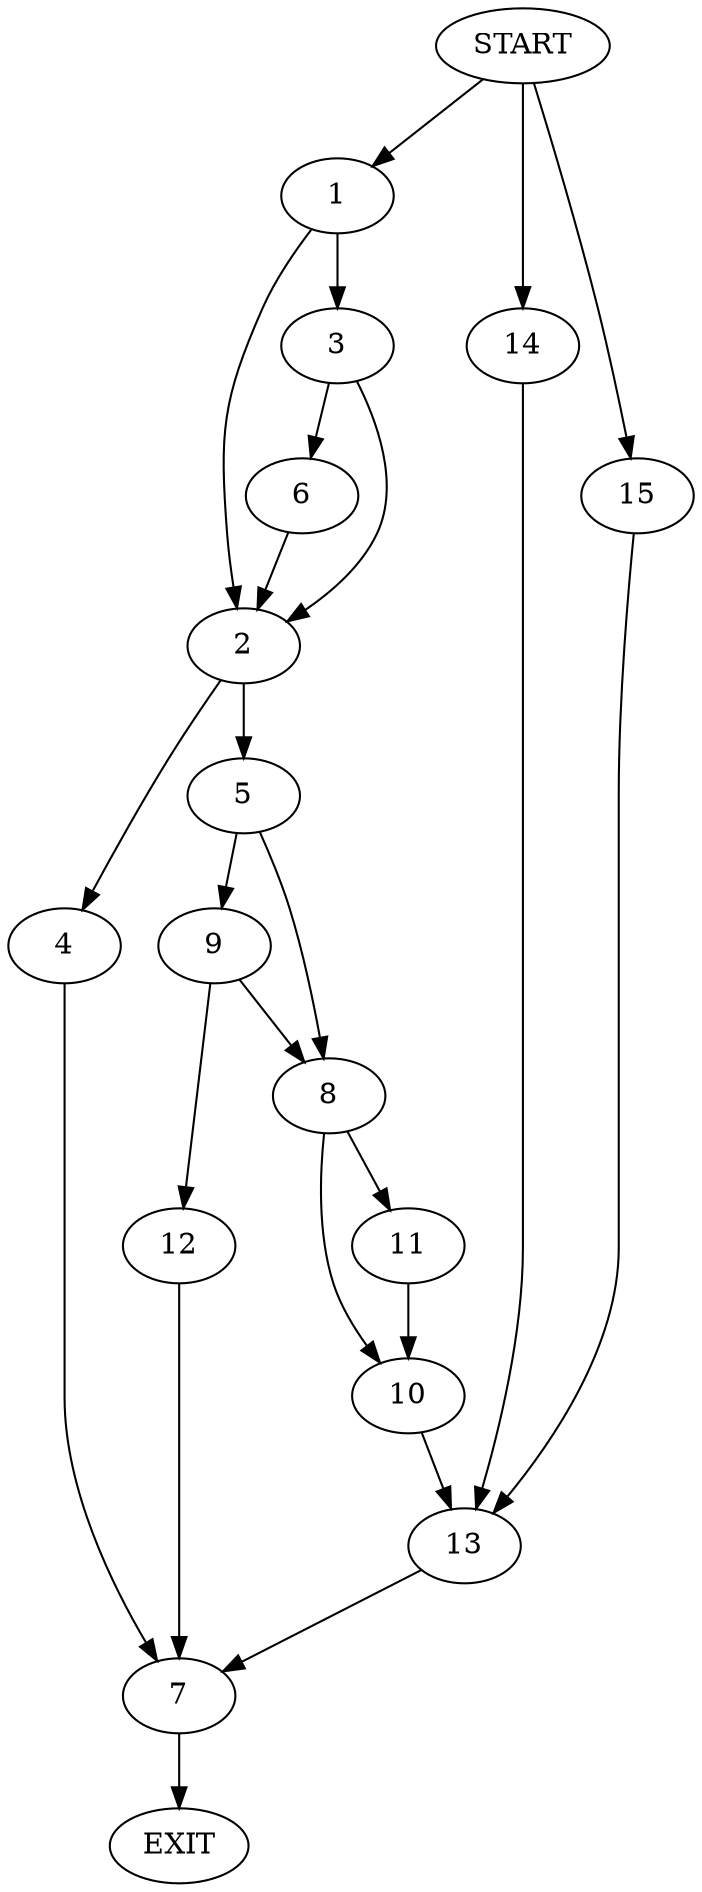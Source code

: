 digraph {
0 [label="START"]
16 [label="EXIT"]
0 -> 1
1 -> 2
1 -> 3
2 -> 4
2 -> 5
3 -> 6
3 -> 2
6 -> 2
4 -> 7
5 -> 8
5 -> 9
7 -> 16
8 -> 10
8 -> 11
9 -> 12
9 -> 8
12 -> 7
11 -> 10
10 -> 13
13 -> 7
0 -> 14
14 -> 13
0 -> 15
15 -> 13
}
